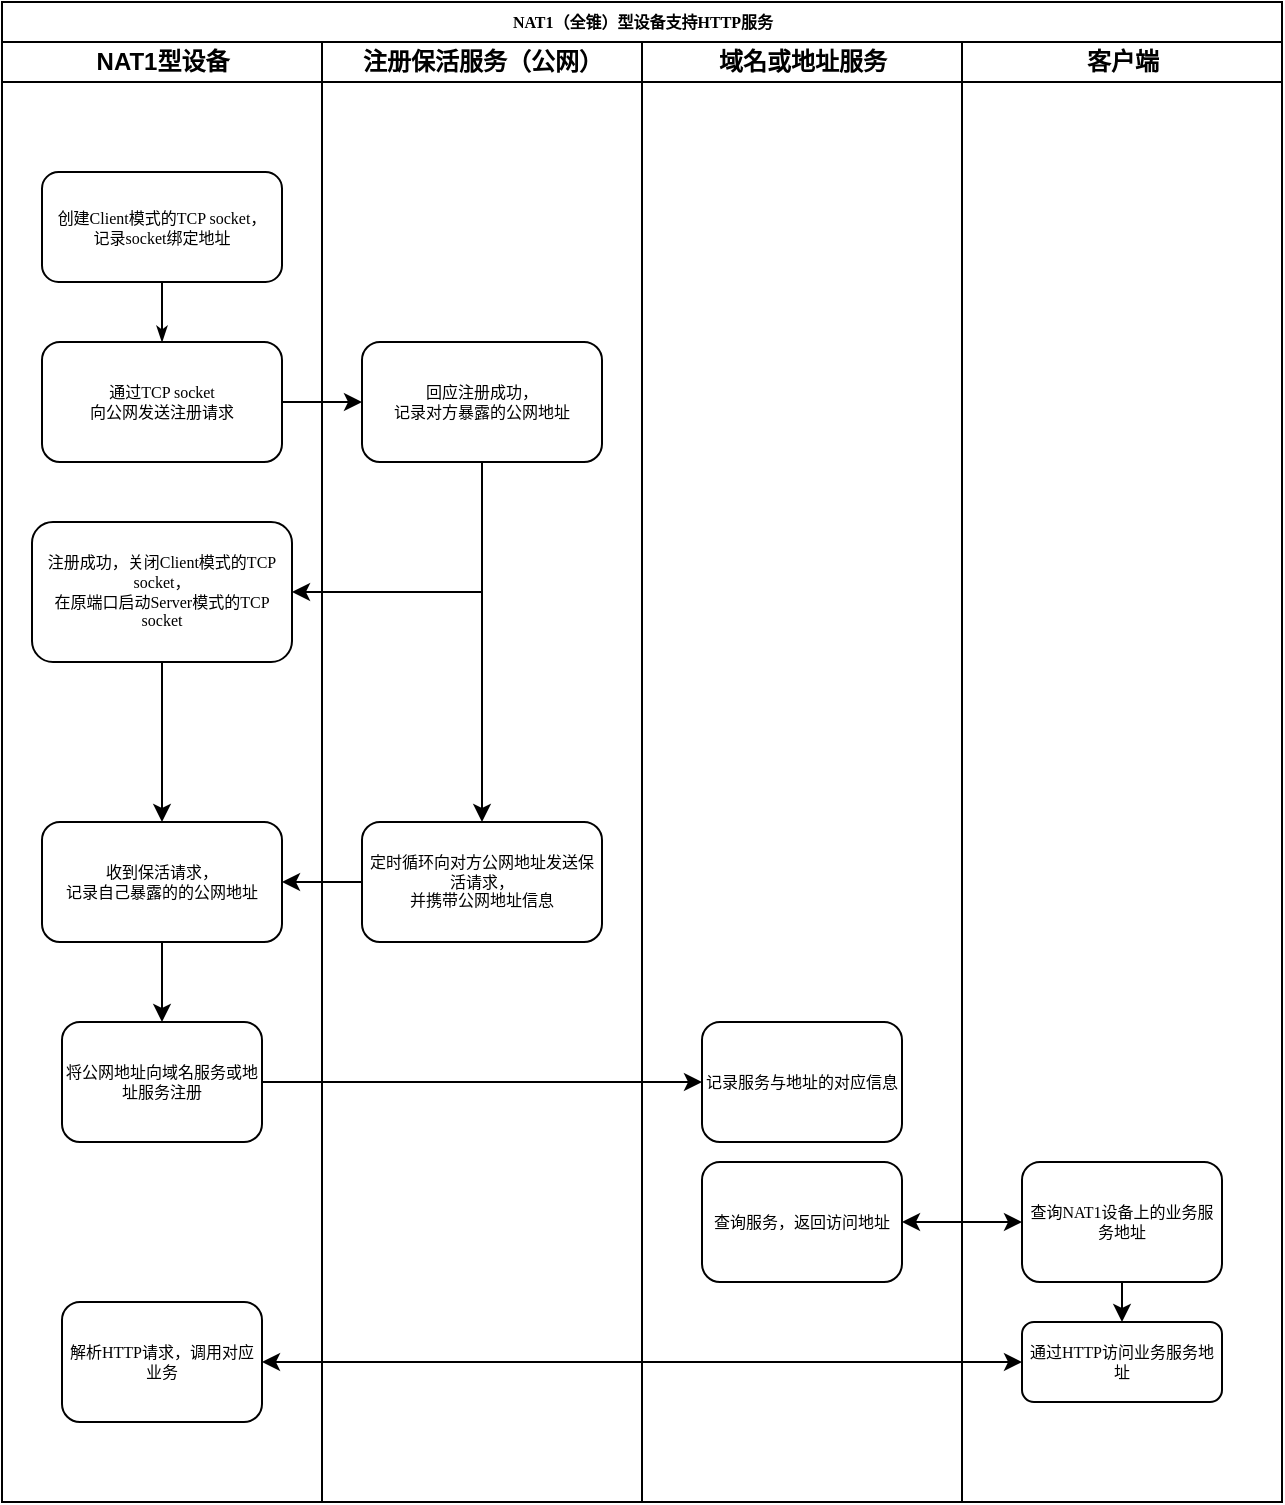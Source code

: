 <mxfile version="20.8.17" type="github">
  <diagram name="Page-1" id="74e2e168-ea6b-b213-b513-2b3c1d86103e">
    <mxGraphModel dx="954" dy="591" grid="1" gridSize="10" guides="1" tooltips="1" connect="1" arrows="1" fold="1" page="1" pageScale="1" pageWidth="1100" pageHeight="850" background="none" math="0" shadow="0">
      <root>
        <mxCell id="0" />
        <mxCell id="1" parent="0" />
        <mxCell id="77e6c97f196da883-1" value="NAT1（全锥）型设备支持HTTP服务" style="swimlane;html=1;childLayout=stackLayout;startSize=20;rounded=0;shadow=0;labelBackgroundColor=none;strokeWidth=1;fontFamily=Verdana;fontSize=8;align=center;" parent="1" vertex="1">
          <mxGeometry x="70" y="40" width="640" height="750" as="geometry">
            <mxRectangle x="70" y="40" width="70" height="30" as="alternateBounds" />
          </mxGeometry>
        </mxCell>
        <mxCell id="77e6c97f196da883-2" value="NAT1型设备" style="swimlane;html=1;startSize=20;" parent="77e6c97f196da883-1" vertex="1">
          <mxGeometry y="20" width="160" height="730" as="geometry" />
        </mxCell>
        <mxCell id="77e6c97f196da883-8" value="创建Client模式的TCP socket，&lt;br&gt;记录socket绑定地址" style="rounded=1;whiteSpace=wrap;html=1;shadow=0;labelBackgroundColor=none;strokeWidth=1;fontFamily=Verdana;fontSize=8;align=center;" parent="77e6c97f196da883-2" vertex="1">
          <mxGeometry x="20" y="65" width="120" height="55" as="geometry" />
        </mxCell>
        <mxCell id="77e6c97f196da883-9" value="注册成功，关闭Client模式的TCP socket，&lt;br&gt;在原端口启动Server模式的TCP socket" style="rounded=1;whiteSpace=wrap;html=1;shadow=0;labelBackgroundColor=none;strokeWidth=1;fontFamily=Verdana;fontSize=8;align=center;" parent="77e6c97f196da883-2" vertex="1">
          <mxGeometry x="15" y="240" width="130" height="70" as="geometry" />
        </mxCell>
        <mxCell id="77e6c97f196da883-10" value="将公网地址向域名服务或地址服务注册" style="rounded=1;whiteSpace=wrap;html=1;shadow=0;labelBackgroundColor=none;strokeWidth=1;fontFamily=Verdana;fontSize=8;align=center;" parent="77e6c97f196da883-2" vertex="1">
          <mxGeometry x="30" y="490" width="100" height="60" as="geometry" />
        </mxCell>
        <mxCell id="77e6c97f196da883-11" value="通过TCP socket&lt;br&gt;向公网发送注册请求" style="rounded=1;whiteSpace=wrap;html=1;shadow=0;labelBackgroundColor=none;strokeWidth=1;fontFamily=Verdana;fontSize=8;align=center;" parent="77e6c97f196da883-2" vertex="1">
          <mxGeometry x="20" y="150" width="120" height="60" as="geometry" />
        </mxCell>
        <mxCell id="77e6c97f196da883-26" style="edgeStyle=orthogonalEdgeStyle;rounded=1;html=1;labelBackgroundColor=none;startArrow=none;startFill=0;startSize=5;endArrow=classicThin;endFill=1;endSize=5;jettySize=auto;orthogonalLoop=1;strokeWidth=1;fontFamily=Verdana;fontSize=8" parent="77e6c97f196da883-2" source="77e6c97f196da883-8" target="77e6c97f196da883-11" edge="1">
          <mxGeometry relative="1" as="geometry" />
        </mxCell>
        <mxCell id="L4AGaMsfN8YhkWXbD44J-9" style="edgeStyle=orthogonalEdgeStyle;rounded=0;orthogonalLoop=1;jettySize=auto;html=1;exitX=0.5;exitY=1;exitDx=0;exitDy=0;entryX=0.5;entryY=0;entryDx=0;entryDy=0;fontSize=11;" edge="1" parent="77e6c97f196da883-2" source="L4AGaMsfN8YhkWXbD44J-7" target="77e6c97f196da883-10">
          <mxGeometry relative="1" as="geometry" />
        </mxCell>
        <mxCell id="L4AGaMsfN8YhkWXbD44J-7" value="收到保活请求，&lt;br&gt;记录自己暴露的的公网地址" style="rounded=1;whiteSpace=wrap;html=1;shadow=0;labelBackgroundColor=none;strokeWidth=1;fontFamily=Verdana;fontSize=8;align=center;" vertex="1" parent="77e6c97f196da883-2">
          <mxGeometry x="20" y="390" width="120" height="60" as="geometry" />
        </mxCell>
        <mxCell id="L4AGaMsfN8YhkWXbD44J-6" style="edgeStyle=orthogonalEdgeStyle;rounded=0;orthogonalLoop=1;jettySize=auto;html=1;exitX=0.5;exitY=1;exitDx=0;exitDy=0;fontSize=11;entryX=0.5;entryY=0;entryDx=0;entryDy=0;" edge="1" parent="77e6c97f196da883-2" source="77e6c97f196da883-9" target="L4AGaMsfN8YhkWXbD44J-7">
          <mxGeometry relative="1" as="geometry">
            <mxPoint x="80" y="390" as="targetPoint" />
          </mxGeometry>
        </mxCell>
        <mxCell id="77e6c97f196da883-23" value="解析HTTP请求，调用对应业务" style="rounded=1;whiteSpace=wrap;html=1;shadow=0;labelBackgroundColor=none;strokeWidth=1;fontFamily=Verdana;fontSize=8;align=center;" parent="77e6c97f196da883-2" vertex="1">
          <mxGeometry x="30" y="630" width="100" height="60" as="geometry" />
        </mxCell>
        <mxCell id="77e6c97f196da883-3" value="注册保活服务（公网）" style="swimlane;html=1;startSize=20;" parent="77e6c97f196da883-1" vertex="1">
          <mxGeometry x="160" y="20" width="160" height="730" as="geometry" />
        </mxCell>
        <mxCell id="L4AGaMsfN8YhkWXbD44J-5" style="edgeStyle=orthogonalEdgeStyle;rounded=0;orthogonalLoop=1;jettySize=auto;html=1;exitX=0.5;exitY=1;exitDx=0;exitDy=0;fontSize=11;" edge="1" parent="77e6c97f196da883-3" source="L4AGaMsfN8YhkWXbD44J-1" target="L4AGaMsfN8YhkWXbD44J-4">
          <mxGeometry relative="1" as="geometry" />
        </mxCell>
        <mxCell id="L4AGaMsfN8YhkWXbD44J-1" value="回应注册成功，&lt;br&gt;记录对方暴露的公网地址" style="rounded=1;whiteSpace=wrap;html=1;shadow=0;labelBackgroundColor=none;strokeWidth=1;fontFamily=Verdana;fontSize=8;align=center;" vertex="1" parent="77e6c97f196da883-3">
          <mxGeometry x="20" y="150" width="120" height="60" as="geometry" />
        </mxCell>
        <mxCell id="L4AGaMsfN8YhkWXbD44J-4" value="定时循环向对方公网地址发送保活请求，&lt;br&gt;并携带公网地址信息" style="rounded=1;whiteSpace=wrap;html=1;shadow=0;labelBackgroundColor=none;strokeWidth=1;fontFamily=Verdana;fontSize=8;align=center;" vertex="1" parent="77e6c97f196da883-3">
          <mxGeometry x="20" y="390" width="120" height="60" as="geometry" />
        </mxCell>
        <mxCell id="77e6c97f196da883-4" value="域名或地址服务" style="swimlane;html=1;startSize=20;" parent="77e6c97f196da883-1" vertex="1">
          <mxGeometry x="320" y="20" width="160" height="730" as="geometry" />
        </mxCell>
        <mxCell id="77e6c97f196da883-12" value="记录服务与地址的对应信息" style="rounded=1;whiteSpace=wrap;html=1;shadow=0;labelBackgroundColor=none;strokeWidth=1;fontFamily=Verdana;fontSize=8;align=center;" parent="77e6c97f196da883-4" vertex="1">
          <mxGeometry x="30" y="490" width="100" height="60" as="geometry" />
        </mxCell>
        <mxCell id="L4AGaMsfN8YhkWXbD44J-11" value="查询服务，返回访问地址" style="rounded=1;whiteSpace=wrap;html=1;shadow=0;labelBackgroundColor=none;strokeWidth=1;fontFamily=Verdana;fontSize=8;align=center;" vertex="1" parent="77e6c97f196da883-4">
          <mxGeometry x="30" y="560" width="100" height="60" as="geometry" />
        </mxCell>
        <mxCell id="77e6c97f196da883-5" value="客户端" style="swimlane;html=1;startSize=20;" parent="77e6c97f196da883-1" vertex="1">
          <mxGeometry x="480" y="20" width="160" height="730" as="geometry" />
        </mxCell>
        <mxCell id="L4AGaMsfN8YhkWXbD44J-14" style="edgeStyle=orthogonalEdgeStyle;rounded=0;orthogonalLoop=1;jettySize=auto;html=1;exitX=0.5;exitY=1;exitDx=0;exitDy=0;entryX=0.5;entryY=0;entryDx=0;entryDy=0;fontSize=11;" edge="1" parent="77e6c97f196da883-5" source="77e6c97f196da883-19" target="L4AGaMsfN8YhkWXbD44J-13">
          <mxGeometry relative="1" as="geometry" />
        </mxCell>
        <mxCell id="77e6c97f196da883-19" value="查询NAT1设备上的业务服务地址" style="rounded=1;whiteSpace=wrap;html=1;shadow=0;labelBackgroundColor=none;strokeWidth=1;fontFamily=Verdana;fontSize=8;align=center;" parent="77e6c97f196da883-5" vertex="1">
          <mxGeometry x="30" y="560" width="100" height="60" as="geometry" />
        </mxCell>
        <mxCell id="L4AGaMsfN8YhkWXbD44J-13" value="通过HTTP访问业务服务地址" style="rounded=1;whiteSpace=wrap;html=1;shadow=0;labelBackgroundColor=none;strokeWidth=1;fontFamily=Verdana;fontSize=8;align=center;" vertex="1" parent="77e6c97f196da883-5">
          <mxGeometry x="30" y="640" width="100" height="40" as="geometry" />
        </mxCell>
        <mxCell id="L4AGaMsfN8YhkWXbD44J-2" style="edgeStyle=orthogonalEdgeStyle;rounded=0;orthogonalLoop=1;jettySize=auto;html=1;exitX=1;exitY=0.5;exitDx=0;exitDy=0;entryX=0;entryY=0.5;entryDx=0;entryDy=0;fontSize=11;" edge="1" parent="77e6c97f196da883-1" source="77e6c97f196da883-11" target="L4AGaMsfN8YhkWXbD44J-1">
          <mxGeometry relative="1" as="geometry" />
        </mxCell>
        <mxCell id="L4AGaMsfN8YhkWXbD44J-3" style="edgeStyle=orthogonalEdgeStyle;rounded=0;orthogonalLoop=1;jettySize=auto;html=1;exitX=0.5;exitY=1;exitDx=0;exitDy=0;entryX=1;entryY=0.5;entryDx=0;entryDy=0;fontSize=11;" edge="1" parent="77e6c97f196da883-1" source="L4AGaMsfN8YhkWXbD44J-1" target="77e6c97f196da883-9">
          <mxGeometry relative="1" as="geometry" />
        </mxCell>
        <mxCell id="L4AGaMsfN8YhkWXbD44J-8" style="edgeStyle=orthogonalEdgeStyle;rounded=0;orthogonalLoop=1;jettySize=auto;html=1;exitX=0;exitY=0.5;exitDx=0;exitDy=0;fontSize=11;" edge="1" parent="77e6c97f196da883-1" source="L4AGaMsfN8YhkWXbD44J-4" target="L4AGaMsfN8YhkWXbD44J-7">
          <mxGeometry relative="1" as="geometry" />
        </mxCell>
        <mxCell id="L4AGaMsfN8YhkWXbD44J-10" style="edgeStyle=orthogonalEdgeStyle;rounded=0;orthogonalLoop=1;jettySize=auto;html=1;exitX=1;exitY=0.5;exitDx=0;exitDy=0;fontSize=11;" edge="1" parent="77e6c97f196da883-1" source="77e6c97f196da883-10" target="77e6c97f196da883-12">
          <mxGeometry relative="1" as="geometry" />
        </mxCell>
        <mxCell id="L4AGaMsfN8YhkWXbD44J-12" style="edgeStyle=orthogonalEdgeStyle;rounded=0;orthogonalLoop=1;jettySize=auto;html=1;exitX=0;exitY=0.5;exitDx=0;exitDy=0;entryX=1;entryY=0.5;entryDx=0;entryDy=0;fontSize=11;startArrow=classic;startFill=1;" edge="1" parent="77e6c97f196da883-1" source="77e6c97f196da883-19" target="L4AGaMsfN8YhkWXbD44J-11">
          <mxGeometry relative="1" as="geometry" />
        </mxCell>
        <mxCell id="L4AGaMsfN8YhkWXbD44J-17" style="edgeStyle=orthogonalEdgeStyle;rounded=0;orthogonalLoop=1;jettySize=auto;html=1;exitX=0;exitY=0.5;exitDx=0;exitDy=0;fontSize=11;startArrow=classic;startFill=1;" edge="1" parent="77e6c97f196da883-1" source="L4AGaMsfN8YhkWXbD44J-13" target="77e6c97f196da883-23">
          <mxGeometry relative="1" as="geometry" />
        </mxCell>
      </root>
    </mxGraphModel>
  </diagram>
</mxfile>
